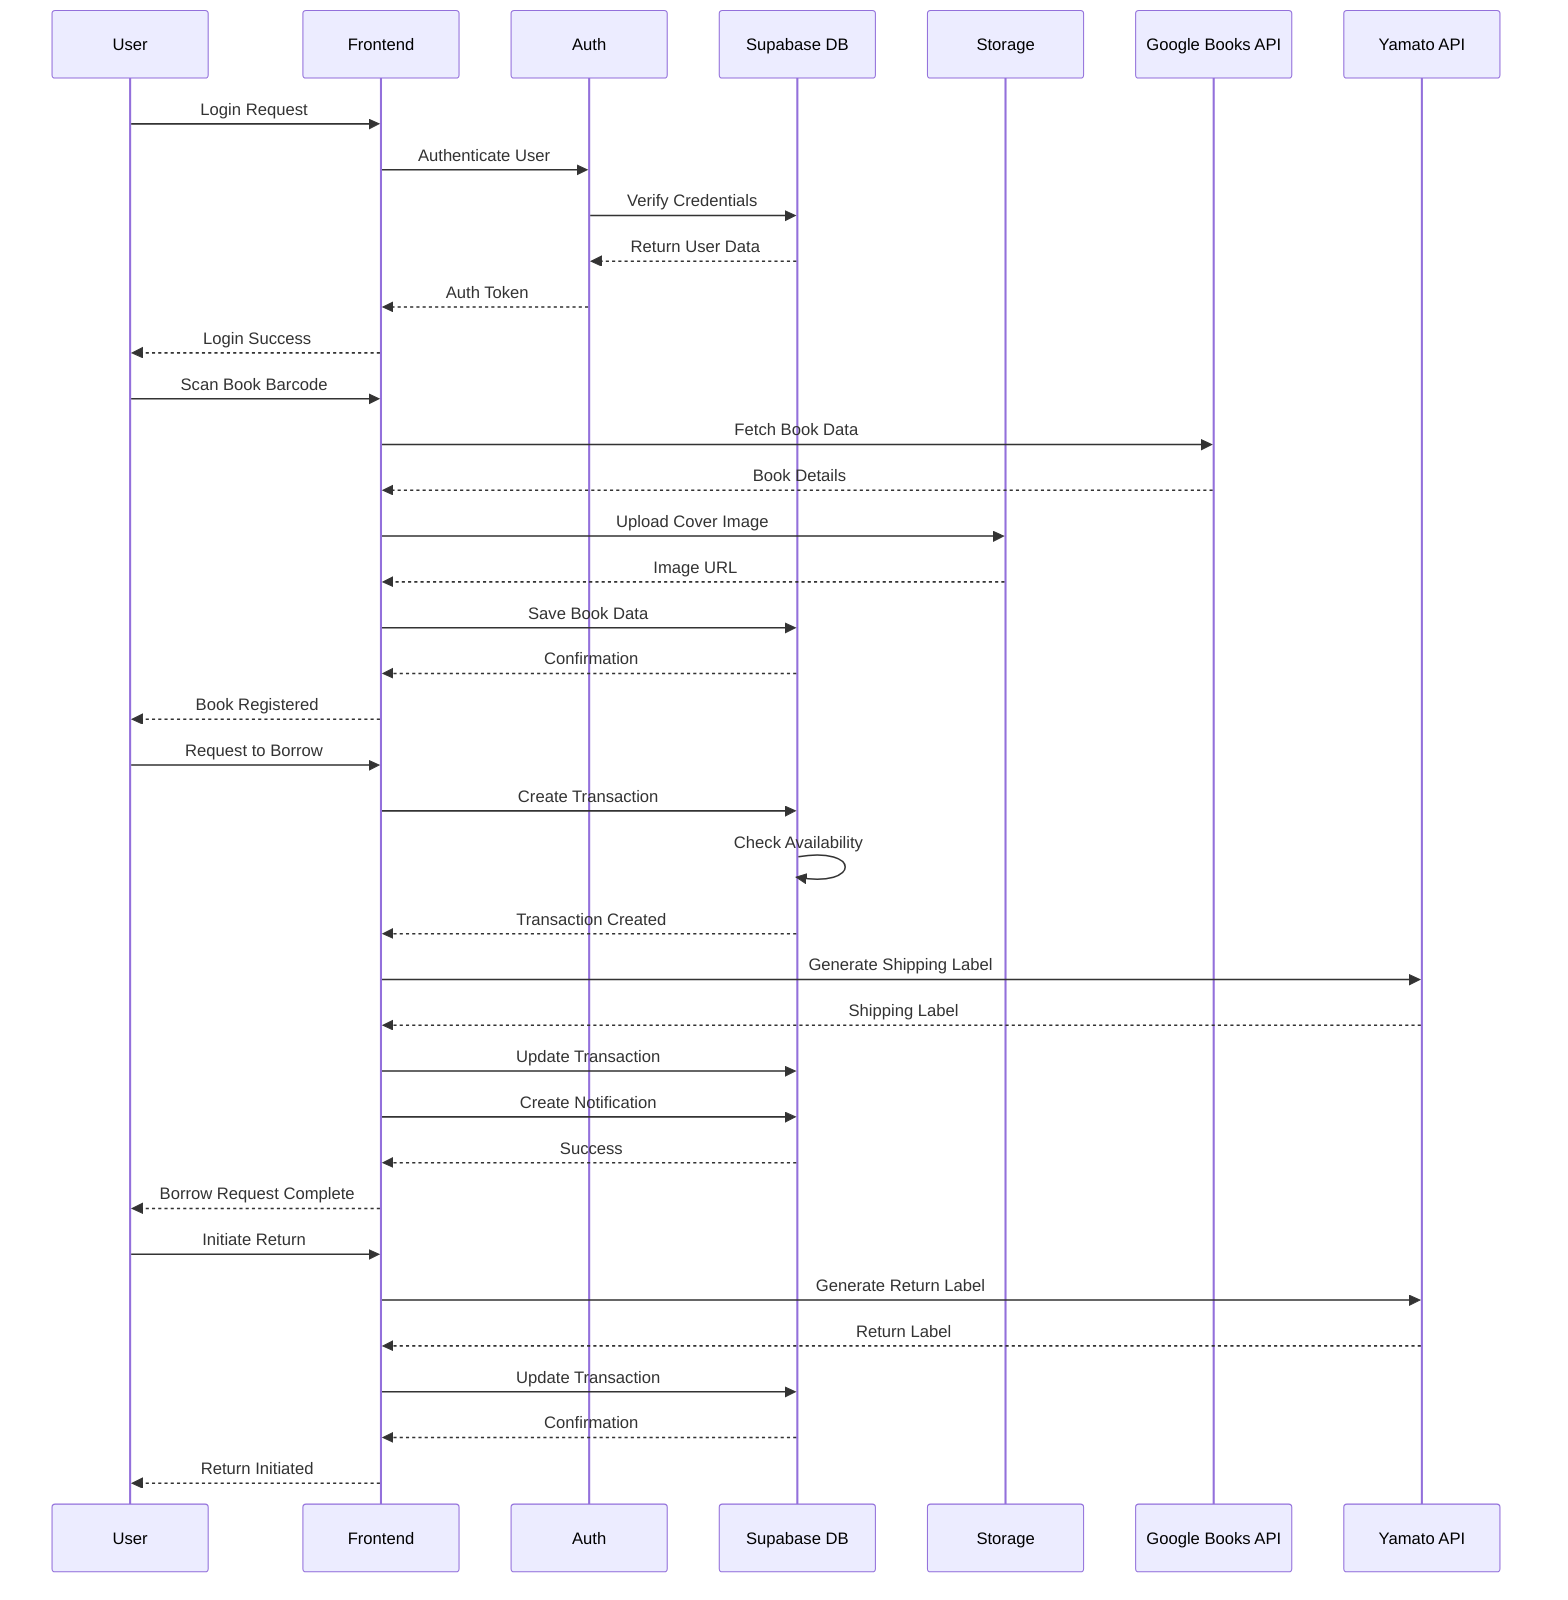 sequenceDiagram
    participant U as User
    participant F as Frontend
    participant A as Auth
    participant DB as Supabase DB
    participant S as Storage
    participant GB as Google Books API
    participant Y as Yamato API

    %% Authentication Flow
    U->>F: Login Request
    F->>A: Authenticate User
    A->>DB: Verify Credentials
    DB-->>A: Return User Data
    A-->>F: Auth Token
    F-->>U: Login Success

    %% Book Registration Flow
    U->>F: Scan Book Barcode
    F->>GB: Fetch Book Data
    GB-->>F: Book Details
    F->>S: Upload Cover Image
    S-->>F: Image URL
    F->>DB: Save Book Data
    DB-->>F: Confirmation
    F-->>U: Book Registered

    %% Lending Process Flow
    U->>F: Request to Borrow
    F->>DB: Create Transaction
    DB->>DB: Check Availability
    DB-->>F: Transaction Created
    F->>Y: Generate Shipping Label
    Y-->>F: Shipping Label
    F->>DB: Update Transaction
    F->>DB: Create Notification
    DB-->>F: Success
    F-->>U: Borrow Request Complete

    %% Return Process Flow
    U->>F: Initiate Return
    F->>Y: Generate Return Label
    Y-->>F: Return Label
    F->>DB: Update Transaction
    DB-->>F: Confirmation
    F-->>U: Return Initiated